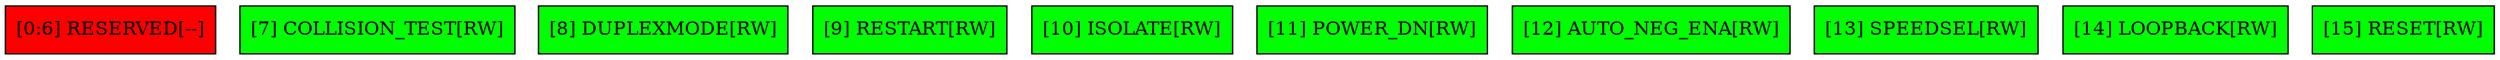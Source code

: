 digraph BMCR{
node [shape = "record" 
 style="filled" ];
node0 [ label = "[0:6] RESERVED[--]"
 fillcolor = "red"];
node1 [ label = "[7] COLLISION_TEST[RW]"
 fillcolor = "green"];
node2 [ label = "[8] DUPLEXMODE[RW]"
 fillcolor = "green"];
node3 [ label = "[9] RESTART[RW]"
 fillcolor = "green"];
node4 [ label = "[10] ISOLATE[RW]"
 fillcolor = "green"];
node5 [ label = "[11] POWER_DN[RW]"
 fillcolor = "green"];
node6 [ label = "[12] AUTO_NEG_ENA[RW]"
 fillcolor = "green"];
node7 [ label = "[13] SPEEDSEL[RW]"
 fillcolor = "green"];
node8 [ label = "[14] LOOPBACK[RW]"
 fillcolor = "green"];
node9 [ label = "[15] RESET[RW]"
 fillcolor = "green"];
}